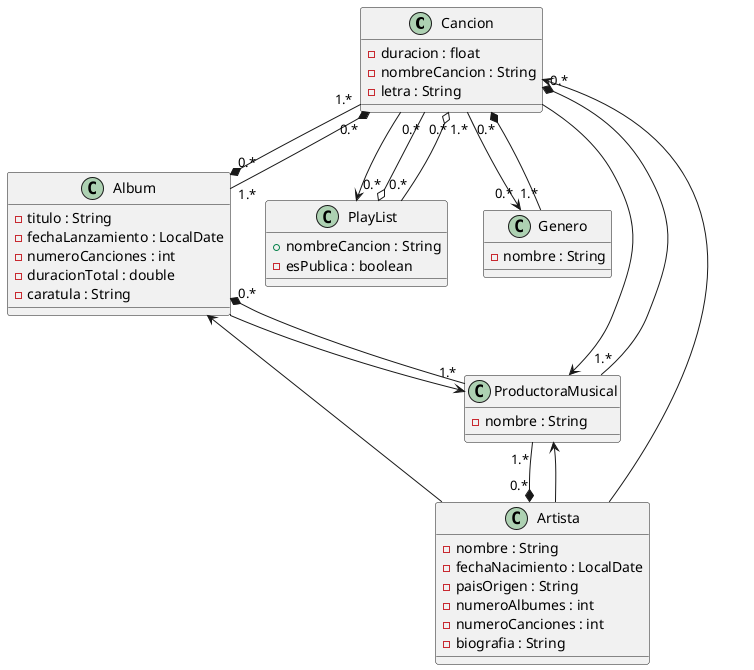 @startuml
'https://plantuml.com/class-diagram

class Cancion{
    - duracion : float
    - nombreCancion : String
    - letra : String
}

class Album{
    - titulo : String
    - fechaLanzamiento : LocalDate
    - numeroCanciones : int
    - duracionTotal : double
    - caratula : String
}

class PlayList{
    + nombreCancion : String
    - esPublica : boolean
}

class Genero{
    - nombre : String
}

class Artista{
    - nombre : String
    - fechaNacimiento : LocalDate
    - paisOrigen : String
    - numeroAlbumes : int
    - numeroCanciones : int
    - biografia : String
}
class ProductoraMusical{
    - nombre : String
}

Cancion --> PlayList
Cancion --> ProductoraMusical
Cancion "1.*" --> "0.*" Genero
Cancion "0.*" --o "0.*" PlayList
Cancion "1.*" --* "0.*" Album

Artista --> Album
Artista --> Cancion
Artista --> ProductoraMusical

Album --> ProductoraMusical
Album "1.*" --* "0.*" Cancion

PlayList "0.*" --o "0.*" Cancion

Genero "1.*" --* "0.*" Cancion

ProductoraMusical "1.*" --* "0.*" Artista
ProductoraMusical "1.*" --* "0.*" Album
ProductoraMusical "1.*" --* "0.*" Cancion

@enduml
